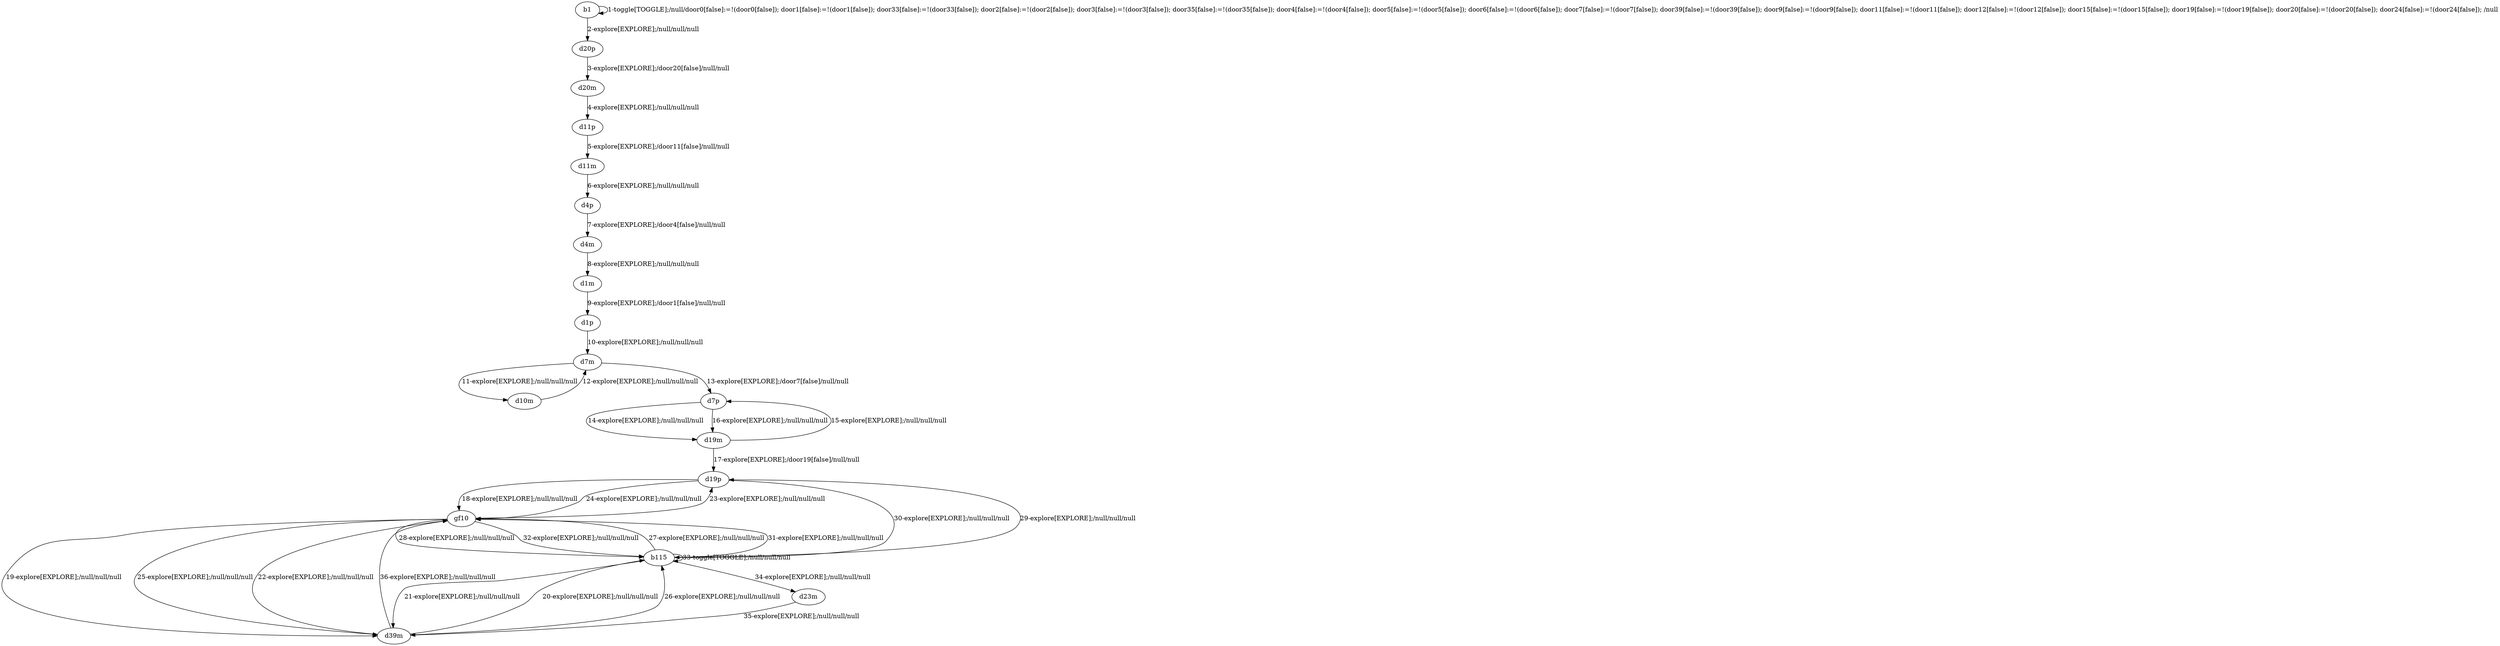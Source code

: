# Total number of goals covered by this test: 1
# d23m --> d39m

digraph g {
"b1" -> "b1" [label = "1-toggle[TOGGLE];/null/door0[false]:=!(door0[false]); door1[false]:=!(door1[false]); door33[false]:=!(door33[false]); door2[false]:=!(door2[false]); door3[false]:=!(door3[false]); door35[false]:=!(door35[false]); door4[false]:=!(door4[false]); door5[false]:=!(door5[false]); door6[false]:=!(door6[false]); door7[false]:=!(door7[false]); door39[false]:=!(door39[false]); door9[false]:=!(door9[false]); door11[false]:=!(door11[false]); door12[false]:=!(door12[false]); door15[false]:=!(door15[false]); door19[false]:=!(door19[false]); door20[false]:=!(door20[false]); door24[false]:=!(door24[false]); /null"];
"b1" -> "d20p" [label = "2-explore[EXPLORE];/null/null/null"];
"d20p" -> "d20m" [label = "3-explore[EXPLORE];/door20[false]/null/null"];
"d20m" -> "d11p" [label = "4-explore[EXPLORE];/null/null/null"];
"d11p" -> "d11m" [label = "5-explore[EXPLORE];/door11[false]/null/null"];
"d11m" -> "d4p" [label = "6-explore[EXPLORE];/null/null/null"];
"d4p" -> "d4m" [label = "7-explore[EXPLORE];/door4[false]/null/null"];
"d4m" -> "d1m" [label = "8-explore[EXPLORE];/null/null/null"];
"d1m" -> "d1p" [label = "9-explore[EXPLORE];/door1[false]/null/null"];
"d1p" -> "d7m" [label = "10-explore[EXPLORE];/null/null/null"];
"d7m" -> "d10m" [label = "11-explore[EXPLORE];/null/null/null"];
"d10m" -> "d7m" [label = "12-explore[EXPLORE];/null/null/null"];
"d7m" -> "d7p" [label = "13-explore[EXPLORE];/door7[false]/null/null"];
"d7p" -> "d19m" [label = "14-explore[EXPLORE];/null/null/null"];
"d19m" -> "d7p" [label = "15-explore[EXPLORE];/null/null/null"];
"d7p" -> "d19m" [label = "16-explore[EXPLORE];/null/null/null"];
"d19m" -> "d19p" [label = "17-explore[EXPLORE];/door19[false]/null/null"];
"d19p" -> "gf10" [label = "18-explore[EXPLORE];/null/null/null"];
"gf10" -> "d39m" [label = "19-explore[EXPLORE];/null/null/null"];
"d39m" -> "b115" [label = "20-explore[EXPLORE];/null/null/null"];
"b115" -> "d39m" [label = "21-explore[EXPLORE];/null/null/null"];
"d39m" -> "gf10" [label = "22-explore[EXPLORE];/null/null/null"];
"gf10" -> "d19p" [label = "23-explore[EXPLORE];/null/null/null"];
"d19p" -> "gf10" [label = "24-explore[EXPLORE];/null/null/null"];
"gf10" -> "d39m" [label = "25-explore[EXPLORE];/null/null/null"];
"d39m" -> "b115" [label = "26-explore[EXPLORE];/null/null/null"];
"b115" -> "gf10" [label = "27-explore[EXPLORE];/null/null/null"];
"gf10" -> "b115" [label = "28-explore[EXPLORE];/null/null/null"];
"b115" -> "d19p" [label = "29-explore[EXPLORE];/null/null/null"];
"d19p" -> "b115" [label = "30-explore[EXPLORE];/null/null/null"];
"b115" -> "gf10" [label = "31-explore[EXPLORE];/null/null/null"];
"gf10" -> "b115" [label = "32-explore[EXPLORE];/null/null/null"];
"b115" -> "b115" [label = "33-toggle[TOGGLE];/null/null/null"];
"b115" -> "d23m" [label = "34-explore[EXPLORE];/null/null/null"];
"d23m" -> "d39m" [label = "35-explore[EXPLORE];/null/null/null"];
"d39m" -> "gf10" [label = "36-explore[EXPLORE];/null/null/null"];
}